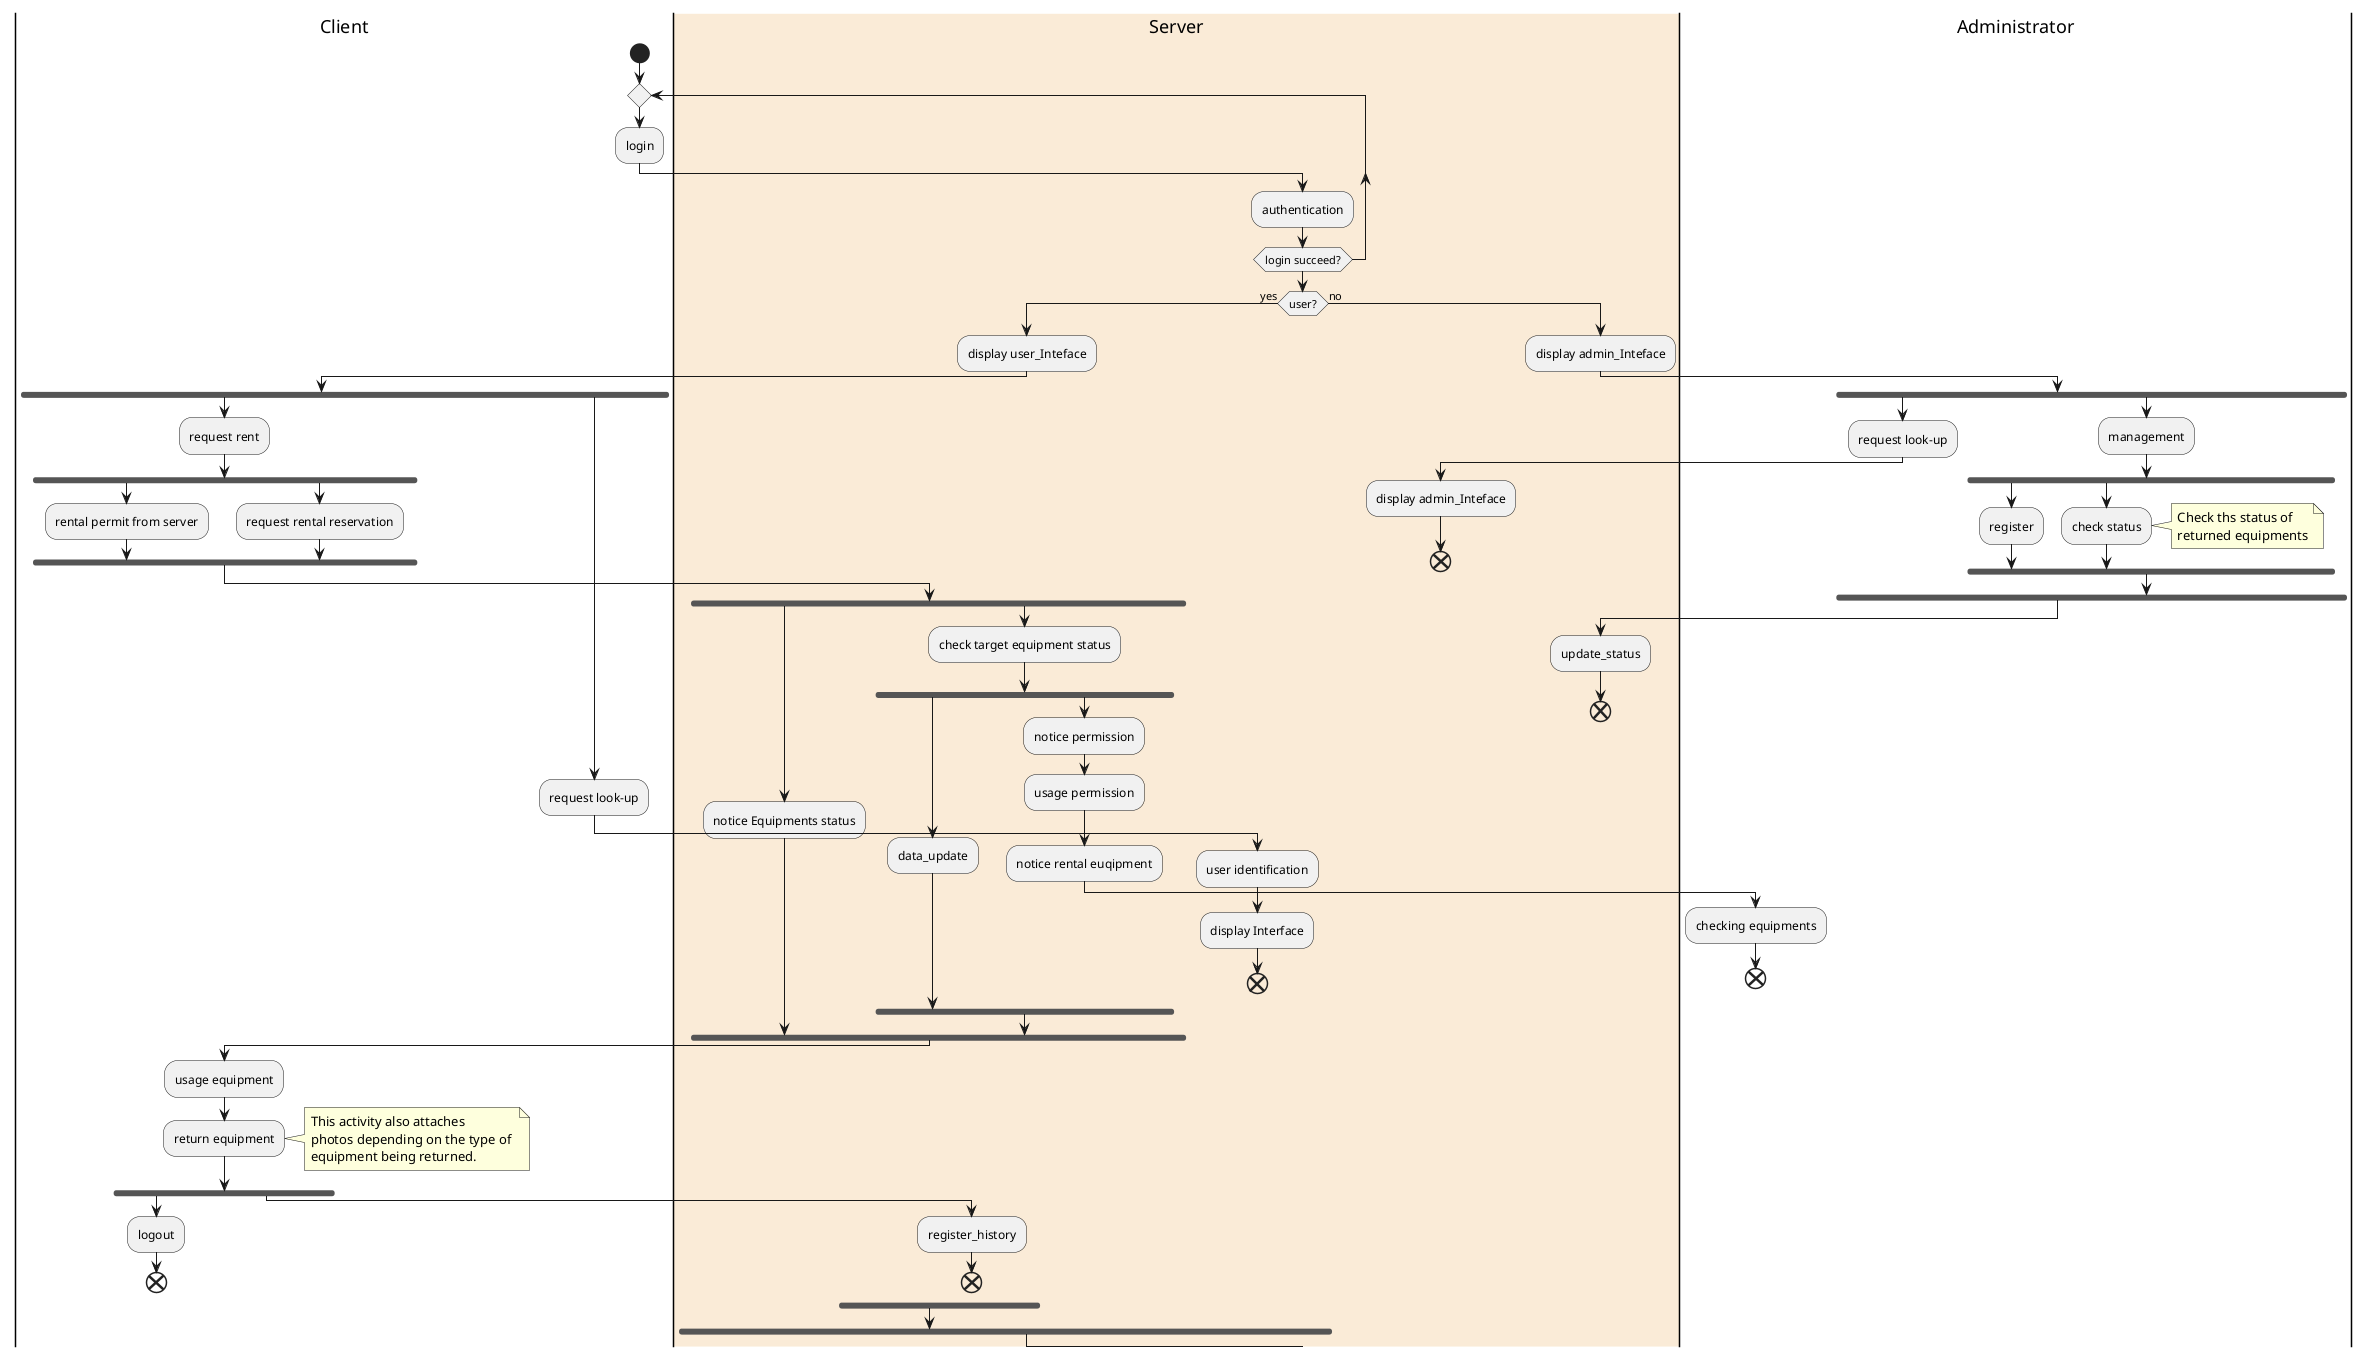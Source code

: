 @startuml
|Client|
start
repeat 
    :login;
|#AntiqueWhite|Server|
    :authentication;
repeat while (login succeed?)
    if(user?) then(yes)
        :display user_Inteface;
        |Client|
            fork 
            |Client|
            :request rent;
                fork
                :rental permit from server;
                fork again
                :request rental reservation;
                end fork
                |Server|
                    fork
                    :notice Equipments status;
                    fork again
                    :check target equipment status;
                    fork
                        :data_update;
                        fork again
                        :notice permission;
                        :usage permission;
                        :notice rental euqipment;
                        |Administrator|
                        :checking equipments;
                        end
                        |Server|
                        end fork
                    end fork
                |Client|
                    :usage equipment;
                    :return equipment;
                      note right
                        This activity also attaches 
                        photos depending on the type of 
                        equipment being returned.
                    end note
                    fork
                    |Client|
                        :logout;
                        end
                    fork again
                    |Server|
                    :register_history;
                        end
                    end fork
            fork again
            |Client|
            :request look-up;
            |Server|
            :user identification;
            :display Interface;
            end
            end fork 
    else(no)
    :display admin_Inteface;
    |Administrator|    
        fork
        |Administrator|
        :request look-up;
        |Server|
        :display admin_Inteface;
        end
        fork again
        |Administrator|
        :management;
            fork
            :register;
            fork again
            :check status;
                note right
                Check ths status of
                returned equipments
                end note
            end fork
        end fork
        |Server|
        :update_status;
        end
    endif
@enduml
